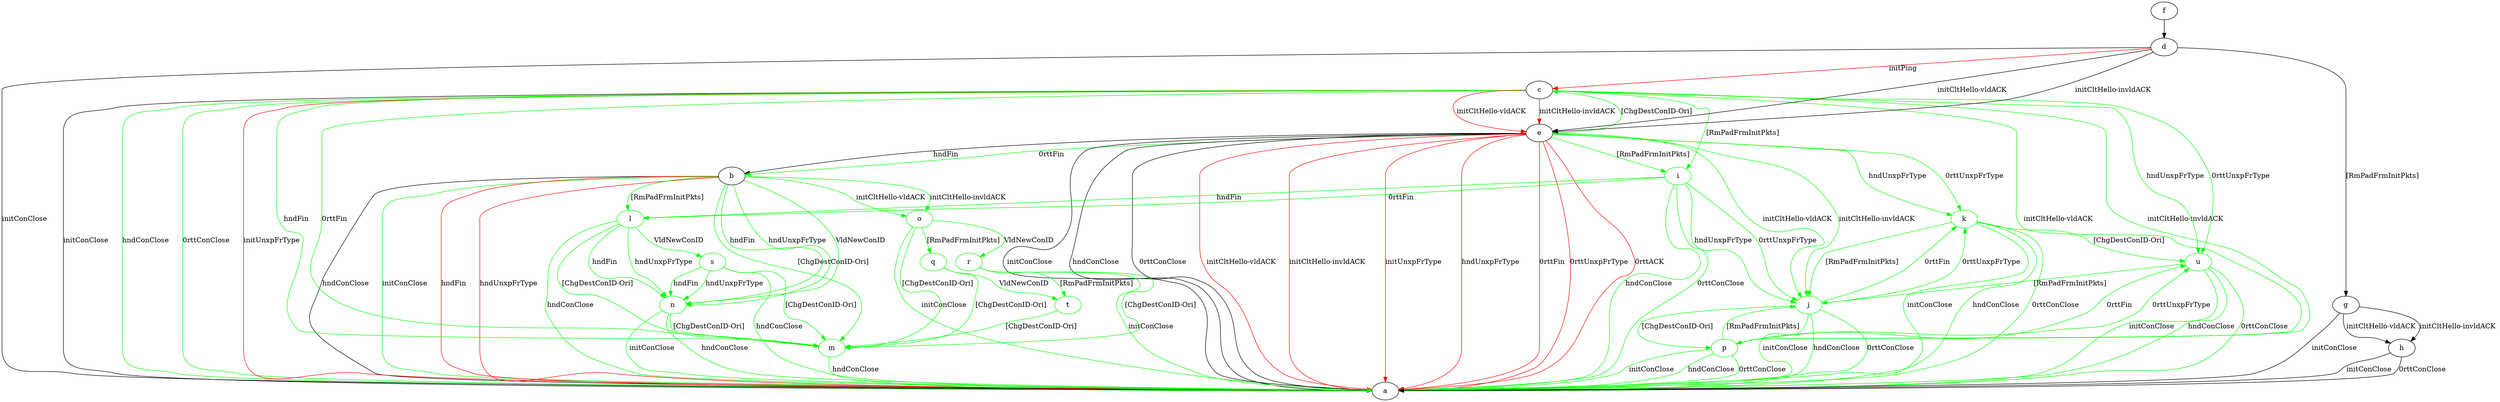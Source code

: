 digraph "" {
	b -> a	[key=0,
		label="hndConClose "];
	b -> a	[key=1,
		color=green,
		label="initConClose "];
	b -> a	[key=2,
		color=red,
		label="hndFin "];
	b -> a	[key=3,
		color=red,
		label="hndUnxpFrType "];
	l	[color=green];
	b -> l	[key=0,
		color=green,
		label="[RmPadFrmInitPkts] "];
	m	[color=green];
	b -> m	[key=0,
		color=green,
		label="[ChgDestConID-Ori] "];
	n	[color=green];
	b -> n	[key=0,
		color=green,
		label="hndFin "];
	b -> n	[key=1,
		color=green,
		label="hndUnxpFrType "];
	b -> n	[key=2,
		color=green,
		label="VldNewConID "];
	o	[color=green];
	b -> o	[key=0,
		color=green,
		label="initCltHello-vldACK "];
	b -> o	[key=1,
		color=green,
		label="initCltHello-invldACK "];
	c -> a	[key=0,
		label="initConClose "];
	c -> a	[key=1,
		color=green,
		label="hndConClose "];
	c -> a	[key=2,
		color=green,
		label="0rttConClose "];
	c -> a	[key=3,
		color=red,
		label="initUnxpFrType "];
	c -> e	[key=0,
		color=red,
		label="initCltHello-vldACK "];
	c -> e	[key=1,
		color=red,
		label="initCltHello-invldACK "];
	i	[color=green];
	c -> i	[key=0,
		color=green,
		label="[RmPadFrmInitPkts] "];
	c -> m	[key=0,
		color=green,
		label="hndFin "];
	c -> m	[key=1,
		color=green,
		label="0rttFin "];
	p	[color=green];
	c -> p	[key=0,
		color=green,
		label="initCltHello-vldACK "];
	c -> p	[key=1,
		color=green,
		label="initCltHello-invldACK "];
	u	[color=green];
	c -> u	[key=0,
		color=green,
		label="hndUnxpFrType "];
	c -> u	[key=1,
		color=green,
		label="0rttUnxpFrType "];
	d -> a	[key=0,
		label="initConClose "];
	d -> c	[key=0,
		color=red,
		label="initPing "];
	d -> e	[key=0,
		label="initCltHello-vldACK "];
	d -> e	[key=1,
		label="initCltHello-invldACK "];
	d -> g	[key=0,
		label="[RmPadFrmInitPkts] "];
	e -> a	[key=0,
		label="initConClose "];
	e -> a	[key=1,
		label="hndConClose "];
	e -> a	[key=2,
		label="0rttConClose "];
	e -> a	[key=3,
		color=red,
		label="initCltHello-vldACK "];
	e -> a	[key=4,
		color=red,
		label="initCltHello-invldACK "];
	e -> a	[key=5,
		color=red,
		label="initUnxpFrType "];
	e -> a	[key=6,
		color=red,
		label="hndUnxpFrType "];
	e -> a	[key=7,
		color=red,
		label="0rttFin "];
	e -> a	[key=8,
		color=red,
		label="0rttUnxpFrType "];
	e -> a	[key=9,
		color=red,
		label="0rttACK "];
	e -> b	[key=0,
		label="hndFin "];
	e -> b	[key=1,
		color=green,
		label="0rttFin "];
	e -> c	[key=0,
		color=green,
		label="[ChgDestConID-Ori] "];
	e -> i	[key=0,
		color=green,
		label="[RmPadFrmInitPkts] "];
	j	[color=green];
	e -> j	[key=0,
		color=green,
		label="initCltHello-vldACK "];
	e -> j	[key=1,
		color=green,
		label="initCltHello-invldACK "];
	k	[color=green];
	e -> k	[key=0,
		color=green,
		label="hndUnxpFrType "];
	e -> k	[key=1,
		color=green,
		label="0rttUnxpFrType "];
	f -> d	[key=0];
	g -> a	[key=0,
		label="initConClose "];
	g -> h	[key=0,
		label="initCltHello-vldACK "];
	g -> h	[key=1,
		label="initCltHello-invldACK "];
	h -> a	[key=0,
		label="initConClose "];
	h -> a	[key=1,
		label="0rttConClose "];
	i -> a	[key=0,
		color=green,
		label="hndConClose "];
	i -> a	[key=1,
		color=green,
		label="0rttConClose "];
	i -> j	[key=0,
		color=green,
		label="hndUnxpFrType "];
	i -> j	[key=1,
		color=green,
		label="0rttUnxpFrType "];
	i -> l	[key=0,
		color=green,
		label="hndFin "];
	i -> l	[key=1,
		color=green,
		label="0rttFin "];
	j -> a	[key=0,
		color=green,
		label="initConClose "];
	j -> a	[key=1,
		color=green,
		label="hndConClose "];
	j -> a	[key=2,
		color=green,
		label="0rttConClose "];
	j -> k	[key=0,
		color=green,
		label="0rttFin "];
	j -> k	[key=1,
		color=green,
		label="0rttUnxpFrType "];
	j -> p	[key=0,
		color=green,
		label="[ChgDestConID-Ori] "];
	k -> a	[key=0,
		color=green,
		label="initConClose "];
	k -> a	[key=1,
		color=green,
		label="hndConClose "];
	k -> a	[key=2,
		color=green,
		label="0rttConClose "];
	k -> j	[key=0,
		color=green,
		label="[RmPadFrmInitPkts] "];
	k -> u	[key=0,
		color=green,
		label="[ChgDestConID-Ori] "];
	l -> a	[key=0,
		color=green,
		label="hndConClose "];
	l -> m	[key=0,
		color=green,
		label="[ChgDestConID-Ori] "];
	l -> n	[key=0,
		color=green,
		label="hndFin "];
	l -> n	[key=1,
		color=green,
		label="hndUnxpFrType "];
	s	[color=green];
	l -> s	[key=0,
		color=green,
		label="VldNewConID "];
	m -> a	[key=0,
		color=green,
		label="hndConClose "];
	n -> a	[key=0,
		color=green,
		label="initConClose "];
	n -> a	[key=1,
		color=green,
		label="hndConClose "];
	n -> m	[key=0,
		color=green,
		label="[ChgDestConID-Ori] "];
	o -> a	[key=0,
		color=green,
		label="initConClose "];
	o -> m	[key=0,
		color=green,
		label="[ChgDestConID-Ori] "];
	q	[color=green];
	o -> q	[key=0,
		color=green,
		label="[RmPadFrmInitPkts] "];
	r	[color=green];
	o -> r	[key=0,
		color=green,
		label="VldNewConID "];
	p -> a	[key=0,
		color=green,
		label="initConClose "];
	p -> a	[key=1,
		color=green,
		label="hndConClose "];
	p -> a	[key=2,
		color=green,
		label="0rttConClose "];
	p -> j	[key=0,
		color=green,
		label="[RmPadFrmInitPkts] "];
	p -> u	[key=0,
		color=green,
		label="0rttFin "];
	p -> u	[key=1,
		color=green,
		label="0rttUnxpFrType "];
	q -> m	[key=0,
		color=green,
		label="[ChgDestConID-Ori] "];
	t	[color=green];
	q -> t	[key=0,
		color=green,
		label="VldNewConID "];
	r -> a	[key=0,
		color=green,
		label="initConClose "];
	r -> m	[key=0,
		color=green,
		label="[ChgDestConID-Ori] "];
	r -> t	[key=0,
		color=green,
		label="[RmPadFrmInitPkts] "];
	s -> a	[key=0,
		color=green,
		label="hndConClose "];
	s -> m	[key=0,
		color=green,
		label="[ChgDestConID-Ori] "];
	s -> n	[key=0,
		color=green,
		label="hndFin "];
	s -> n	[key=1,
		color=green,
		label="hndUnxpFrType "];
	t -> m	[key=0,
		color=green,
		label="[ChgDestConID-Ori] "];
	u -> a	[key=0,
		color=green,
		label="initConClose "];
	u -> a	[key=1,
		color=green,
		label="hndConClose "];
	u -> a	[key=2,
		color=green,
		label="0rttConClose "];
	u -> j	[key=0,
		color=green,
		label="[RmPadFrmInitPkts] "];
}
